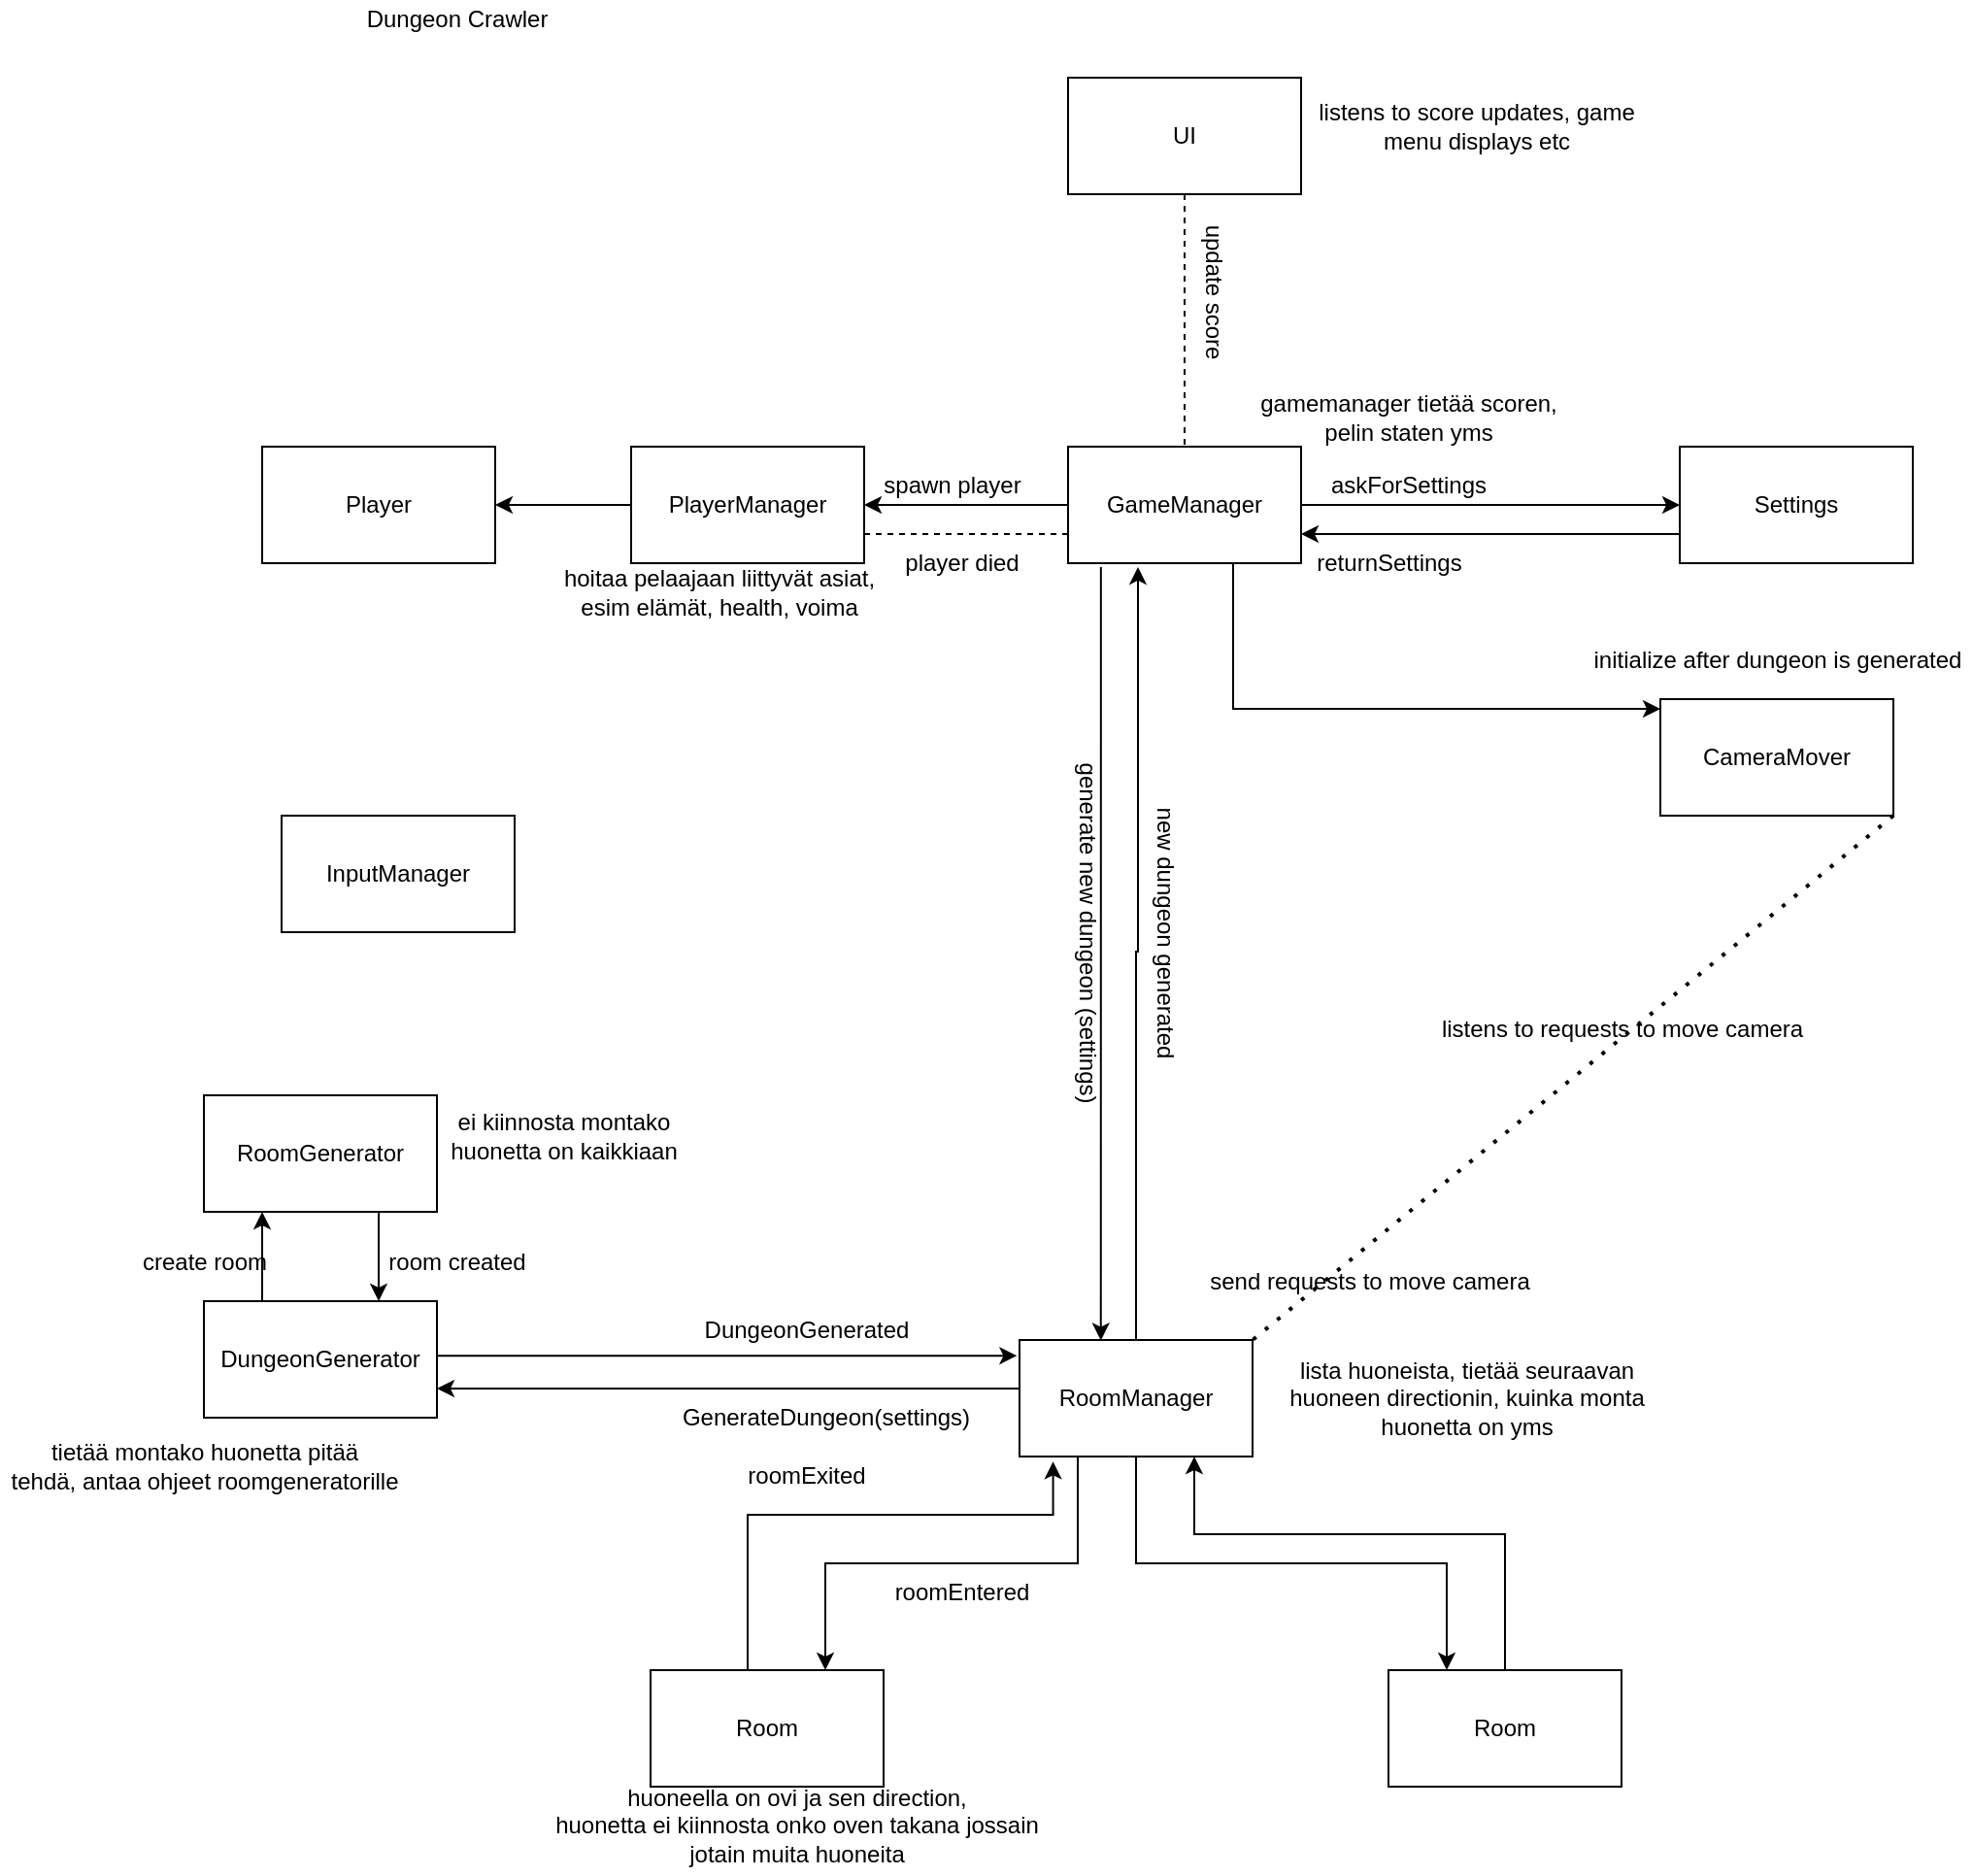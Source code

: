 <mxfile version="16.4.3" type="device"><diagram id="UZGVeRz0eyZzWZnxQVPP" name="Page-1"><mxGraphModel dx="2239" dy="1465" grid="1" gridSize="10" guides="1" tooltips="1" connect="1" arrows="1" fold="1" page="1" pageScale="1" pageWidth="1169" pageHeight="827" math="0" shadow="0"><root><mxCell id="0"/><mxCell id="1" parent="0"/><mxCell id="IJJOw4puUqwgCWc4GlKq-7" style="edgeStyle=orthogonalEdgeStyle;rounded=0;orthogonalLoop=1;jettySize=auto;html=1;exitX=1;exitY=0.5;exitDx=0;exitDy=0;entryX=0;entryY=0.5;entryDx=0;entryDy=0;" edge="1" parent="1" source="IJJOw4puUqwgCWc4GlKq-1" target="IJJOw4puUqwgCWc4GlKq-6"><mxGeometry relative="1" as="geometry"/></mxCell><mxCell id="IJJOw4puUqwgCWc4GlKq-17" style="edgeStyle=orthogonalEdgeStyle;rounded=0;orthogonalLoop=1;jettySize=auto;html=1;exitX=0.5;exitY=1;exitDx=0;exitDy=0;" edge="1" parent="1" source="IJJOw4puUqwgCWc4GlKq-1" target="IJJOw4puUqwgCWc4GlKq-3"><mxGeometry relative="1" as="geometry"><Array as="points"><mxPoint x="610" y="140"/><mxPoint x="610" y="215"/></Array></mxGeometry></mxCell><mxCell id="IJJOw4puUqwgCWc4GlKq-44" style="edgeStyle=orthogonalEdgeStyle;rounded=0;orthogonalLoop=1;jettySize=auto;html=1;exitX=0.141;exitY=1.033;exitDx=0;exitDy=0;exitPerimeter=0;entryX=0.349;entryY=0.004;entryDx=0;entryDy=0;entryPerimeter=0;" edge="1" parent="1" source="IJJOw4puUqwgCWc4GlKq-1" target="IJJOw4puUqwgCWc4GlKq-15"><mxGeometry relative="1" as="geometry"><Array as="points"><mxPoint x="542" y="430"/><mxPoint x="542" y="430"/></Array></mxGeometry></mxCell><mxCell id="IJJOw4puUqwgCWc4GlKq-57" style="edgeStyle=orthogonalEdgeStyle;rounded=0;orthogonalLoop=1;jettySize=auto;html=1;exitX=0;exitY=0.5;exitDx=0;exitDy=0;entryX=1;entryY=0.5;entryDx=0;entryDy=0;" edge="1" parent="1" source="IJJOw4puUqwgCWc4GlKq-1" target="IJJOw4puUqwgCWc4GlKq-56"><mxGeometry relative="1" as="geometry"/></mxCell><mxCell id="IJJOw4puUqwgCWc4GlKq-1" value="GameManager" style="rounded=0;whiteSpace=wrap;html=1;" vertex="1" parent="1"><mxGeometry x="525" y="80" width="120" height="60" as="geometry"/></mxCell><mxCell id="IJJOw4puUqwgCWc4GlKq-51" style="edgeStyle=orthogonalEdgeStyle;rounded=0;orthogonalLoop=1;jettySize=auto;html=1;exitX=0.75;exitY=1;exitDx=0;exitDy=0;entryX=0.75;entryY=0;entryDx=0;entryDy=0;" edge="1" parent="1" source="IJJOw4puUqwgCWc4GlKq-2" target="IJJOw4puUqwgCWc4GlKq-39"><mxGeometry relative="1" as="geometry"/></mxCell><mxCell id="IJJOw4puUqwgCWc4GlKq-2" value="RoomGenerator" style="rounded=0;whiteSpace=wrap;html=1;" vertex="1" parent="1"><mxGeometry x="80" y="414" width="120" height="60" as="geometry"/></mxCell><mxCell id="IJJOw4puUqwgCWc4GlKq-3" value="&lt;div&gt;CameraMover&lt;/div&gt;" style="rounded=0;whiteSpace=wrap;html=1;" vertex="1" parent="1"><mxGeometry x="830" y="210" width="120" height="60" as="geometry"/></mxCell><mxCell id="IJJOw4puUqwgCWc4GlKq-5" value="GenerateDungeon(settings)" style="text;html=1;align=center;verticalAlign=middle;resizable=0;points=[];autosize=1;strokeColor=none;fillColor=none;" vertex="1" parent="1"><mxGeometry x="320" y="570" width="160" height="20" as="geometry"/></mxCell><mxCell id="IJJOw4puUqwgCWc4GlKq-9" style="edgeStyle=orthogonalEdgeStyle;rounded=0;orthogonalLoop=1;jettySize=auto;html=1;exitX=0;exitY=0.75;exitDx=0;exitDy=0;entryX=1;entryY=0.75;entryDx=0;entryDy=0;" edge="1" parent="1" source="IJJOw4puUqwgCWc4GlKq-6" target="IJJOw4puUqwgCWc4GlKq-1"><mxGeometry relative="1" as="geometry"><mxPoint x="650" y="125" as="targetPoint"/></mxGeometry></mxCell><mxCell id="IJJOw4puUqwgCWc4GlKq-6" value="Settings" style="rounded=0;whiteSpace=wrap;html=1;" vertex="1" parent="1"><mxGeometry x="840" y="80" width="120" height="60" as="geometry"/></mxCell><mxCell id="IJJOw4puUqwgCWc4GlKq-8" value="askForSettings" style="text;html=1;align=center;verticalAlign=middle;resizable=0;points=[];autosize=1;strokeColor=none;fillColor=none;" vertex="1" parent="1"><mxGeometry x="650" y="90" width="100" height="20" as="geometry"/></mxCell><mxCell id="IJJOw4puUqwgCWc4GlKq-10" value="returnSettings" style="text;html=1;align=center;verticalAlign=middle;resizable=0;points=[];autosize=1;strokeColor=none;fillColor=none;" vertex="1" parent="1"><mxGeometry x="645" y="130" width="90" height="20" as="geometry"/></mxCell><mxCell id="IJJOw4puUqwgCWc4GlKq-11" value="Player" style="rounded=0;whiteSpace=wrap;html=1;" vertex="1" parent="1"><mxGeometry x="110" y="80" width="120" height="60" as="geometry"/></mxCell><mxCell id="IJJOw4puUqwgCWc4GlKq-12" value="InputManager" style="rounded=0;whiteSpace=wrap;html=1;" vertex="1" parent="1"><mxGeometry x="120" y="270" width="120" height="60" as="geometry"/></mxCell><mxCell id="IJJOw4puUqwgCWc4GlKq-14" value="initialize after dungeon is generated" style="text;html=1;align=center;verticalAlign=middle;resizable=0;points=[];autosize=1;strokeColor=none;fillColor=none;" vertex="1" parent="1"><mxGeometry x="790" y="180" width="200" height="20" as="geometry"/></mxCell><mxCell id="IJJOw4puUqwgCWc4GlKq-24" style="edgeStyle=orthogonalEdgeStyle;rounded=0;orthogonalLoop=1;jettySize=auto;html=1;exitX=0.25;exitY=1;exitDx=0;exitDy=0;entryX=0.75;entryY=0;entryDx=0;entryDy=0;" edge="1" parent="1" source="IJJOw4puUqwgCWc4GlKq-15" target="IJJOw4puUqwgCWc4GlKq-22"><mxGeometry relative="1" as="geometry"/></mxCell><mxCell id="IJJOw4puUqwgCWc4GlKq-28" style="edgeStyle=orthogonalEdgeStyle;rounded=0;orthogonalLoop=1;jettySize=auto;html=1;exitX=0.5;exitY=1;exitDx=0;exitDy=0;entryX=0.25;entryY=0;entryDx=0;entryDy=0;" edge="1" parent="1" source="IJJOw4puUqwgCWc4GlKq-15" target="IJJOw4puUqwgCWc4GlKq-23"><mxGeometry relative="1" as="geometry"/></mxCell><mxCell id="IJJOw4puUqwgCWc4GlKq-48" style="edgeStyle=orthogonalEdgeStyle;rounded=0;orthogonalLoop=1;jettySize=auto;html=1;exitX=0;exitY=0.5;exitDx=0;exitDy=0;entryX=1;entryY=0.75;entryDx=0;entryDy=0;" edge="1" parent="1" source="IJJOw4puUqwgCWc4GlKq-15" target="IJJOw4puUqwgCWc4GlKq-39"><mxGeometry relative="1" as="geometry"><Array as="points"><mxPoint x="500" y="565"/></Array></mxGeometry></mxCell><mxCell id="IJJOw4puUqwgCWc4GlKq-53" style="edgeStyle=orthogonalEdgeStyle;rounded=0;orthogonalLoop=1;jettySize=auto;html=1;exitX=0.5;exitY=0;exitDx=0;exitDy=0;entryX=0.3;entryY=1.033;entryDx=0;entryDy=0;entryPerimeter=0;" edge="1" parent="1" source="IJJOw4puUqwgCWc4GlKq-15" target="IJJOw4puUqwgCWc4GlKq-1"><mxGeometry relative="1" as="geometry"/></mxCell><mxCell id="IJJOw4puUqwgCWc4GlKq-15" value="RoomManager" style="rounded=0;whiteSpace=wrap;html=1;" vertex="1" parent="1"><mxGeometry x="500" y="540" width="120" height="60" as="geometry"/></mxCell><mxCell id="IJJOw4puUqwgCWc4GlKq-25" style="edgeStyle=orthogonalEdgeStyle;rounded=0;orthogonalLoop=1;jettySize=auto;html=1;exitX=0.5;exitY=0;exitDx=0;exitDy=0;entryX=0.144;entryY=1.044;entryDx=0;entryDy=0;entryPerimeter=0;" edge="1" parent="1" source="IJJOw4puUqwgCWc4GlKq-22" target="IJJOw4puUqwgCWc4GlKq-15"><mxGeometry relative="1" as="geometry"><Array as="points"><mxPoint x="360" y="710"/><mxPoint x="360" y="630"/><mxPoint x="517" y="630"/></Array></mxGeometry></mxCell><mxCell id="IJJOw4puUqwgCWc4GlKq-22" value="Room" style="rounded=0;whiteSpace=wrap;html=1;" vertex="1" parent="1"><mxGeometry x="310" y="710" width="120" height="60" as="geometry"/></mxCell><mxCell id="IJJOw4puUqwgCWc4GlKq-29" style="edgeStyle=orthogonalEdgeStyle;rounded=0;orthogonalLoop=1;jettySize=auto;html=1;exitX=0.5;exitY=0;exitDx=0;exitDy=0;entryX=0.75;entryY=1;entryDx=0;entryDy=0;" edge="1" parent="1" source="IJJOw4puUqwgCWc4GlKq-23" target="IJJOw4puUqwgCWc4GlKq-15"><mxGeometry relative="1" as="geometry"><Array as="points"><mxPoint x="750" y="640"/><mxPoint x="590" y="640"/></Array></mxGeometry></mxCell><mxCell id="IJJOw4puUqwgCWc4GlKq-23" value="Room" style="rounded=0;whiteSpace=wrap;html=1;" vertex="1" parent="1"><mxGeometry x="690" y="710" width="120" height="60" as="geometry"/></mxCell><mxCell id="IJJOw4puUqwgCWc4GlKq-26" value="roomExited" style="text;html=1;align=center;verticalAlign=middle;resizable=0;points=[];autosize=1;strokeColor=none;fillColor=none;" vertex="1" parent="1"><mxGeometry x="350" y="600" width="80" height="20" as="geometry"/></mxCell><mxCell id="IJJOw4puUqwgCWc4GlKq-27" value="roomEntered" style="text;html=1;align=center;verticalAlign=middle;resizable=0;points=[];autosize=1;strokeColor=none;fillColor=none;" vertex="1" parent="1"><mxGeometry x="430" y="660" width="80" height="20" as="geometry"/></mxCell><mxCell id="IJJOw4puUqwgCWc4GlKq-30" value="listens to requests to move camera" style="text;html=1;align=center;verticalAlign=middle;resizable=0;points=[];autosize=1;strokeColor=none;fillColor=none;" vertex="1" parent="1"><mxGeometry x="710" y="370" width="200" height="20" as="geometry"/></mxCell><mxCell id="IJJOw4puUqwgCWc4GlKq-31" value="send requests to move camera" style="text;html=1;align=center;verticalAlign=middle;resizable=0;points=[];autosize=1;strokeColor=none;fillColor=none;" vertex="1" parent="1"><mxGeometry x="590" y="500" width="180" height="20" as="geometry"/></mxCell><mxCell id="IJJOw4puUqwgCWc4GlKq-32" value="" style="endArrow=none;dashed=1;html=1;dashPattern=1 3;strokeWidth=2;rounded=0;exitX=1;exitY=1;exitDx=0;exitDy=0;entryX=1;entryY=0;entryDx=0;entryDy=0;" edge="1" parent="1" source="IJJOw4puUqwgCWc4GlKq-3" target="IJJOw4puUqwgCWc4GlKq-15"><mxGeometry width="50" height="50" relative="1" as="geometry"><mxPoint x="580" y="440" as="sourcePoint"/><mxPoint x="630" y="390" as="targetPoint"/></mxGeometry></mxCell><mxCell id="IJJOw4puUqwgCWc4GlKq-34" value="DungeonGenerated" style="text;html=1;align=center;verticalAlign=middle;resizable=0;points=[];autosize=1;strokeColor=none;fillColor=none;" vertex="1" parent="1"><mxGeometry x="330" y="525" width="120" height="20" as="geometry"/></mxCell><mxCell id="IJJOw4puUqwgCWc4GlKq-36" value="&lt;div&gt;lista huoneista, tietää seuraavan&lt;/div&gt;&lt;div&gt;huoneen directionin, kuinka monta&lt;/div&gt;&lt;div&gt;huonetta on yms&lt;br&gt;&lt;/div&gt;" style="text;html=1;align=center;verticalAlign=middle;resizable=0;points=[];autosize=1;strokeColor=none;fillColor=none;" vertex="1" parent="1"><mxGeometry x="630" y="545" width="200" height="50" as="geometry"/></mxCell><mxCell id="IJJOw4puUqwgCWc4GlKq-37" value="&lt;div&gt;huoneella on ovi ja sen direction,&lt;/div&gt;&lt;div&gt;huonetta ei kiinnosta onko oven takana jossain&lt;/div&gt;&lt;div&gt;jotain muita huoneita&lt;br&gt;&lt;/div&gt;" style="text;html=1;align=center;verticalAlign=middle;resizable=0;points=[];autosize=1;strokeColor=none;fillColor=none;" vertex="1" parent="1"><mxGeometry x="255" y="765" width="260" height="50" as="geometry"/></mxCell><mxCell id="IJJOw4puUqwgCWc4GlKq-49" style="edgeStyle=orthogonalEdgeStyle;rounded=0;orthogonalLoop=1;jettySize=auto;html=1;exitX=1;exitY=0.5;exitDx=0;exitDy=0;entryX=-0.011;entryY=0.135;entryDx=0;entryDy=0;entryPerimeter=0;" edge="1" parent="1" source="IJJOw4puUqwgCWc4GlKq-39" target="IJJOw4puUqwgCWc4GlKq-15"><mxGeometry relative="1" as="geometry"><Array as="points"><mxPoint x="200" y="548"/></Array></mxGeometry></mxCell><mxCell id="IJJOw4puUqwgCWc4GlKq-50" style="edgeStyle=orthogonalEdgeStyle;rounded=0;orthogonalLoop=1;jettySize=auto;html=1;exitX=0.25;exitY=0;exitDx=0;exitDy=0;entryX=0.25;entryY=1;entryDx=0;entryDy=0;" edge="1" parent="1" source="IJJOw4puUqwgCWc4GlKq-39" target="IJJOw4puUqwgCWc4GlKq-2"><mxGeometry relative="1" as="geometry"/></mxCell><mxCell id="IJJOw4puUqwgCWc4GlKq-39" value="DungeonGenerator" style="rounded=0;whiteSpace=wrap;html=1;" vertex="1" parent="1"><mxGeometry x="80" y="520" width="120" height="60" as="geometry"/></mxCell><mxCell id="IJJOw4puUqwgCWc4GlKq-42" value="create room" style="text;html=1;align=center;verticalAlign=middle;resizable=0;points=[];autosize=1;strokeColor=none;fillColor=none;" vertex="1" parent="1"><mxGeometry x="40" y="490" width="80" height="20" as="geometry"/></mxCell><mxCell id="IJJOw4puUqwgCWc4GlKq-43" value="room created" style="text;html=1;align=center;verticalAlign=middle;resizable=0;points=[];autosize=1;strokeColor=none;fillColor=none;" vertex="1" parent="1"><mxGeometry x="165" y="490" width="90" height="20" as="geometry"/></mxCell><mxCell id="IJJOw4puUqwgCWc4GlKq-46" value="&lt;div&gt;ei kiinnosta montako&lt;/div&gt;&lt;div&gt;huonetta on kaikkiaan&lt;/div&gt;" style="text;html=1;align=center;verticalAlign=middle;resizable=0;points=[];autosize=1;strokeColor=none;fillColor=none;" vertex="1" parent="1"><mxGeometry x="200" y="420" width="130" height="30" as="geometry"/></mxCell><mxCell id="IJJOw4puUqwgCWc4GlKq-47" value="&lt;div&gt;tietää montako huonetta pitää&lt;/div&gt;&lt;div&gt;tehdä, antaa ohjeet roomgeneratorille&lt;br&gt;&lt;/div&gt;" style="text;html=1;align=center;verticalAlign=middle;resizable=0;points=[];autosize=1;strokeColor=none;fillColor=none;" vertex="1" parent="1"><mxGeometry x="-25" y="590" width="210" height="30" as="geometry"/></mxCell><mxCell id="IJJOw4puUqwgCWc4GlKq-52" value="generate new dungeon (settings)" style="text;html=1;align=center;verticalAlign=middle;resizable=0;points=[];autosize=1;strokeColor=none;fillColor=none;rotation=90;" vertex="1" parent="1"><mxGeometry x="440" y="320" width="190" height="20" as="geometry"/></mxCell><mxCell id="IJJOw4puUqwgCWc4GlKq-54" value="new dungeon generated" style="text;html=1;align=center;verticalAlign=middle;resizable=0;points=[];autosize=1;strokeColor=none;fillColor=none;rotation=90;" vertex="1" parent="1"><mxGeometry x="505" y="320" width="140" height="20" as="geometry"/></mxCell><mxCell id="IJJOw4puUqwgCWc4GlKq-59" style="edgeStyle=orthogonalEdgeStyle;rounded=0;orthogonalLoop=1;jettySize=auto;html=1;exitX=0;exitY=0.5;exitDx=0;exitDy=0;entryX=1;entryY=0.5;entryDx=0;entryDy=0;" edge="1" parent="1" source="IJJOw4puUqwgCWc4GlKq-56" target="IJJOw4puUqwgCWc4GlKq-11"><mxGeometry relative="1" as="geometry"/></mxCell><mxCell id="IJJOw4puUqwgCWc4GlKq-56" value="PlayerManager" style="rounded=0;whiteSpace=wrap;html=1;" vertex="1" parent="1"><mxGeometry x="300" y="80" width="120" height="60" as="geometry"/></mxCell><mxCell id="IJJOw4puUqwgCWc4GlKq-58" value="spawn player" style="text;html=1;align=center;verticalAlign=middle;resizable=0;points=[];autosize=1;strokeColor=none;fillColor=none;" vertex="1" parent="1"><mxGeometry x="420" y="90" width="90" height="20" as="geometry"/></mxCell><mxCell id="IJJOw4puUqwgCWc4GlKq-60" value="&lt;div&gt;hoitaa pelaajaan liittyvät asiat,&lt;/div&gt;&lt;div&gt;esim elämät, health, voima&lt;br&gt;&lt;/div&gt;" style="text;html=1;align=center;verticalAlign=middle;resizable=0;points=[];autosize=1;strokeColor=none;fillColor=none;" vertex="1" parent="1"><mxGeometry x="255" y="140" width="180" height="30" as="geometry"/></mxCell><mxCell id="IJJOw4puUqwgCWc4GlKq-62" value="" style="endArrow=none;dashed=1;html=1;rounded=0;exitX=1;exitY=0.75;exitDx=0;exitDy=0;entryX=0;entryY=0.75;entryDx=0;entryDy=0;" edge="1" parent="1" source="IJJOw4puUqwgCWc4GlKq-56" target="IJJOw4puUqwgCWc4GlKq-1"><mxGeometry width="50" height="50" relative="1" as="geometry"><mxPoint x="500" y="400" as="sourcePoint"/><mxPoint x="550" y="350" as="targetPoint"/></mxGeometry></mxCell><mxCell id="IJJOw4puUqwgCWc4GlKq-63" value="player died" style="text;html=1;align=center;verticalAlign=middle;resizable=0;points=[];autosize=1;strokeColor=none;fillColor=none;" vertex="1" parent="1"><mxGeometry x="435" y="130" width="70" height="20" as="geometry"/></mxCell><mxCell id="IJJOw4puUqwgCWc4GlKq-64" value="UI" style="rounded=0;whiteSpace=wrap;html=1;" vertex="1" parent="1"><mxGeometry x="525" y="-110" width="120" height="60" as="geometry"/></mxCell><mxCell id="IJJOw4puUqwgCWc4GlKq-65" value="&lt;div&gt;gamemanager tietää scoren,&lt;/div&gt;&lt;div&gt;pelin staten yms&lt;br&gt;&lt;/div&gt;" style="text;html=1;align=center;verticalAlign=middle;resizable=0;points=[];autosize=1;strokeColor=none;fillColor=none;" vertex="1" parent="1"><mxGeometry x="615" y="50" width="170" height="30" as="geometry"/></mxCell><mxCell id="IJJOw4puUqwgCWc4GlKq-67" value="" style="endArrow=none;dashed=1;html=1;rounded=0;entryX=0.5;entryY=0;entryDx=0;entryDy=0;exitX=0.5;exitY=1;exitDx=0;exitDy=0;" edge="1" parent="1" source="IJJOw4puUqwgCWc4GlKq-64" target="IJJOw4puUqwgCWc4GlKq-1"><mxGeometry width="50" height="50" relative="1" as="geometry"><mxPoint x="520" y="140" as="sourcePoint"/><mxPoint x="570" y="90" as="targetPoint"/></mxGeometry></mxCell><mxCell id="IJJOw4puUqwgCWc4GlKq-68" value="update score" style="text;html=1;align=center;verticalAlign=middle;resizable=0;points=[];autosize=1;strokeColor=none;fillColor=none;rotation=90;" vertex="1" parent="1"><mxGeometry x="560" y="-10" width="80" height="20" as="geometry"/></mxCell><mxCell id="IJJOw4puUqwgCWc4GlKq-69" value="&lt;div&gt;listens to score updates, game&lt;/div&gt;&lt;div&gt;menu displays etc&lt;/div&gt;" style="text;html=1;align=center;verticalAlign=middle;resizable=0;points=[];autosize=1;strokeColor=none;fillColor=none;" vertex="1" parent="1"><mxGeometry x="645" y="-100" width="180" height="30" as="geometry"/></mxCell><mxCell id="IJJOw4puUqwgCWc4GlKq-70" value="Dungeon Crawler" style="text;html=1;align=center;verticalAlign=middle;resizable=0;points=[];autosize=1;strokeColor=none;fillColor=none;" vertex="1" parent="1"><mxGeometry x="155" y="-150" width="110" height="20" as="geometry"/></mxCell></root></mxGraphModel></diagram></mxfile>